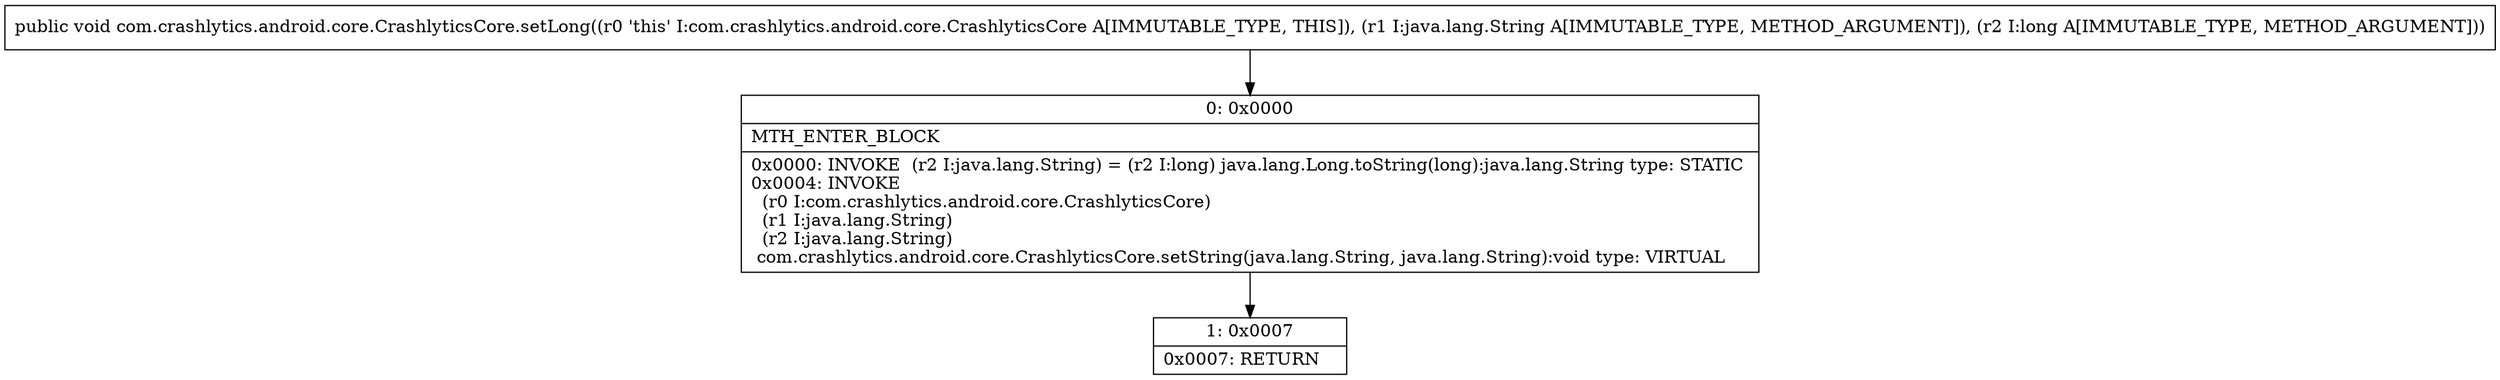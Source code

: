 digraph "CFG forcom.crashlytics.android.core.CrashlyticsCore.setLong(Ljava\/lang\/String;J)V" {
Node_0 [shape=record,label="{0\:\ 0x0000|MTH_ENTER_BLOCK\l|0x0000: INVOKE  (r2 I:java.lang.String) = (r2 I:long) java.lang.Long.toString(long):java.lang.String type: STATIC \l0x0004: INVOKE  \l  (r0 I:com.crashlytics.android.core.CrashlyticsCore)\l  (r1 I:java.lang.String)\l  (r2 I:java.lang.String)\l com.crashlytics.android.core.CrashlyticsCore.setString(java.lang.String, java.lang.String):void type: VIRTUAL \l}"];
Node_1 [shape=record,label="{1\:\ 0x0007|0x0007: RETURN   \l}"];
MethodNode[shape=record,label="{public void com.crashlytics.android.core.CrashlyticsCore.setLong((r0 'this' I:com.crashlytics.android.core.CrashlyticsCore A[IMMUTABLE_TYPE, THIS]), (r1 I:java.lang.String A[IMMUTABLE_TYPE, METHOD_ARGUMENT]), (r2 I:long A[IMMUTABLE_TYPE, METHOD_ARGUMENT])) }"];
MethodNode -> Node_0;
Node_0 -> Node_1;
}

